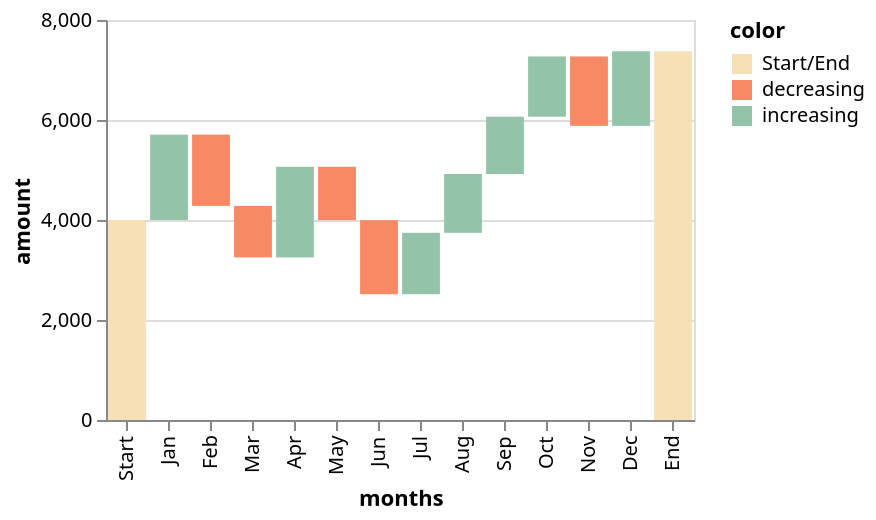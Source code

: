 {
    "$schema": "https://vega.github.io/schema/vega/v3.0.json",
    "autosize": "pad",
    "padding": 5,
    "height": 200,
    "style": "cell",
    "data": [
        {
            "name": "source_0",
            "values": [
                {
                    "label": "Start",
                    "amount": 4000,
                    "order": 1
                },
                {
                    "label": "Jan",
                    "amount": 1707,
                    "order": 2
                },
                {
                    "label": "Feb",
                    "amount": -1425,
                    "order": 3
                },
                {
                    "label": "Mar",
                    "amount": -1030,
                    "order": 4
                },
                {
                    "label": "Apr",
                    "amount": 1812,
                    "order": 5
                },
                {
                    "label": "May",
                    "amount": -1067,
                    "order": 6
                },
                {
                    "label": "Jun",
                    "amount": -1481,
                    "order": 7
                },
                {
                    "label": "Jul",
                    "amount": 1228,
                    "order": 8
                },
                {
                    "label": "Aug",
                    "amount": 1176,
                    "order": 9
                },
                {
                    "label": "Sep",
                    "amount": 1146,
                    "order": 10
                },
                {
                    "label": "Oct",
                    "amount": 1205,
                    "order": 11
                },
                {
                    "label": "Nov",
                    "amount": -1388,
                    "order": 12
                },
                {
                    "label": "Dec",
                    "amount": 1492,
                    "order": 13
                },
                {
                    "label": "End",
                    "amount": 0,
                    "order": 14
                }
            ]
        },
        {
            "name": "data_0",
            "source": "source_0",
            "transform": [
                {
                    "type": "window",
                    "params": [
                        null
                    ],
                    "as": [
                        "sum"
                    ],
                    "ops": [
                        "sum"
                    ],
                    "fields": [
                        "amount"
                    ],
                    "sort": {
                        "field": [
                            "order"
                        ],
                        "order": [
                            "ascending"
                        ]
                    }
                },
                {
                    "type": "formula",
                    "expr": "datum.label == 'End' ? 0 : datum.sum - datum.amount",
                    "as": "last"
                },
                {
                    "type": "formula",
                    "expr": "datum.label == 'End' ? datum.sum : datum.amount",
                    "as": "amount"
                },
                {
                    "type": "formula",
                    "expr": "datum.label == 'End' || datum.label == 'Start' ? 'Start/End' : datum.amount >= 0 ? 'increasing' : 'decreasing'",
                    "as": "color"
                },
                {
                    "type": "formula",
                    "expr": "datum.sum - 100",
                    "as": "bottomline"
                },
                {
                    "type": "filter",
                    "expr": "datum[\"last\"] !== null && !isNaN(datum[\"last\"])"
                }
            ]
        }
    ],
    "signals": [
        {
            "name": "x_step",
            "value": 21
        },
        {
            "name": "width",
            "update": "bandspace(domain('x').length, 0.1, 0.05) * x_step"
        }
    ],
    "marks": [
        {
            "name": "layer_0_marks",
            "type": "rect",
            "style": [
                "bar"
            ],
            "from": {
                "data": "data_0"
            },
            "encode": {
                "update": {
                    "fill": {
                        "scale": "color",
                        "field": "color"
                    },
                    "x": {
                        "scale": "x",
                        "field": "label"
                    },
                    "width": {
                        "scale": "x",
                        "band": true
                    },
                    "y": {
                        "scale": "y",
                        "field": "last"
                    },
                    "y2": {
                        "scale": "y",
                        "field": "sum"
                    }
                }
            }
        }
    ],
    "scales": [
        {
            "name": "x",
            "type": "band",
            "domain": {
                "data": "data_0",
                "field": "label"
            },
            "range": {
                "step": {
                    "signal": "x_step"
                }
            },
            "paddingInner": 0.1,
            "paddingOuter": 0.05
        },
        {
            "name": "y",
            "type": "linear",
            "domain": {
                "data": "data_0",
                "fields": [
                    "last",
                    "sum"
                ]
            },
            "range": [
                {
                    "signal": "height"
                },
                0
            ],
            "nice": true,
            "zero": true
        },
        {
            "name": "color",
            "type": "ordinal",
            "domain": {
                "data": "data_0",
                "field": "color",
                "sort": true
            },
            "range": [
                "#f7e0b6",
                "#f78a64",
                "#93c4aa"
            ]
        }
    ],
    "axes": [
        {
            "scale": "x",
            "orient": "bottom",
            "title": "months",
            "labelOverlap": true,
            "encode": {
                "labels": {
                    "update": {
                        "angle": {
                            "value": 270
                        },
                        "align": {
                            "value": "right"
                        },
                        "baseline": {
                            "value": "middle"
                        }
                    }
                }
            },
            "zindex": 1
        },
        {
            "scale": "y",
            "orient": "left",
            "title": "amount",
            "labelOverlap": true,
            "tickCount": {
                "signal": "ceil(height/40)"
            },
            "zindex": 1
        },
        {
            "scale": "y",
            "orient": "left",
            "grid": true,
            "tickCount": {
                "signal": "ceil(height/40)"
            },
            "gridScale": "x",
            "domain": false,
            "labels": false,
            "maxExtent": 0,
            "minExtent": 0,
            "ticks": false,
            "zindex": 0
        }
    ],
    "legends": [
        {
            "fill": "color",
            "title": "color",
            "encode": {
                "symbols": {
                    "update": {
                        "shape": {
                            "value": "square"
                        }
                    }
                }
            }
        }
    ],
    "config": {
        "axisY": {
            "minExtent": 30
        }
    }
}

